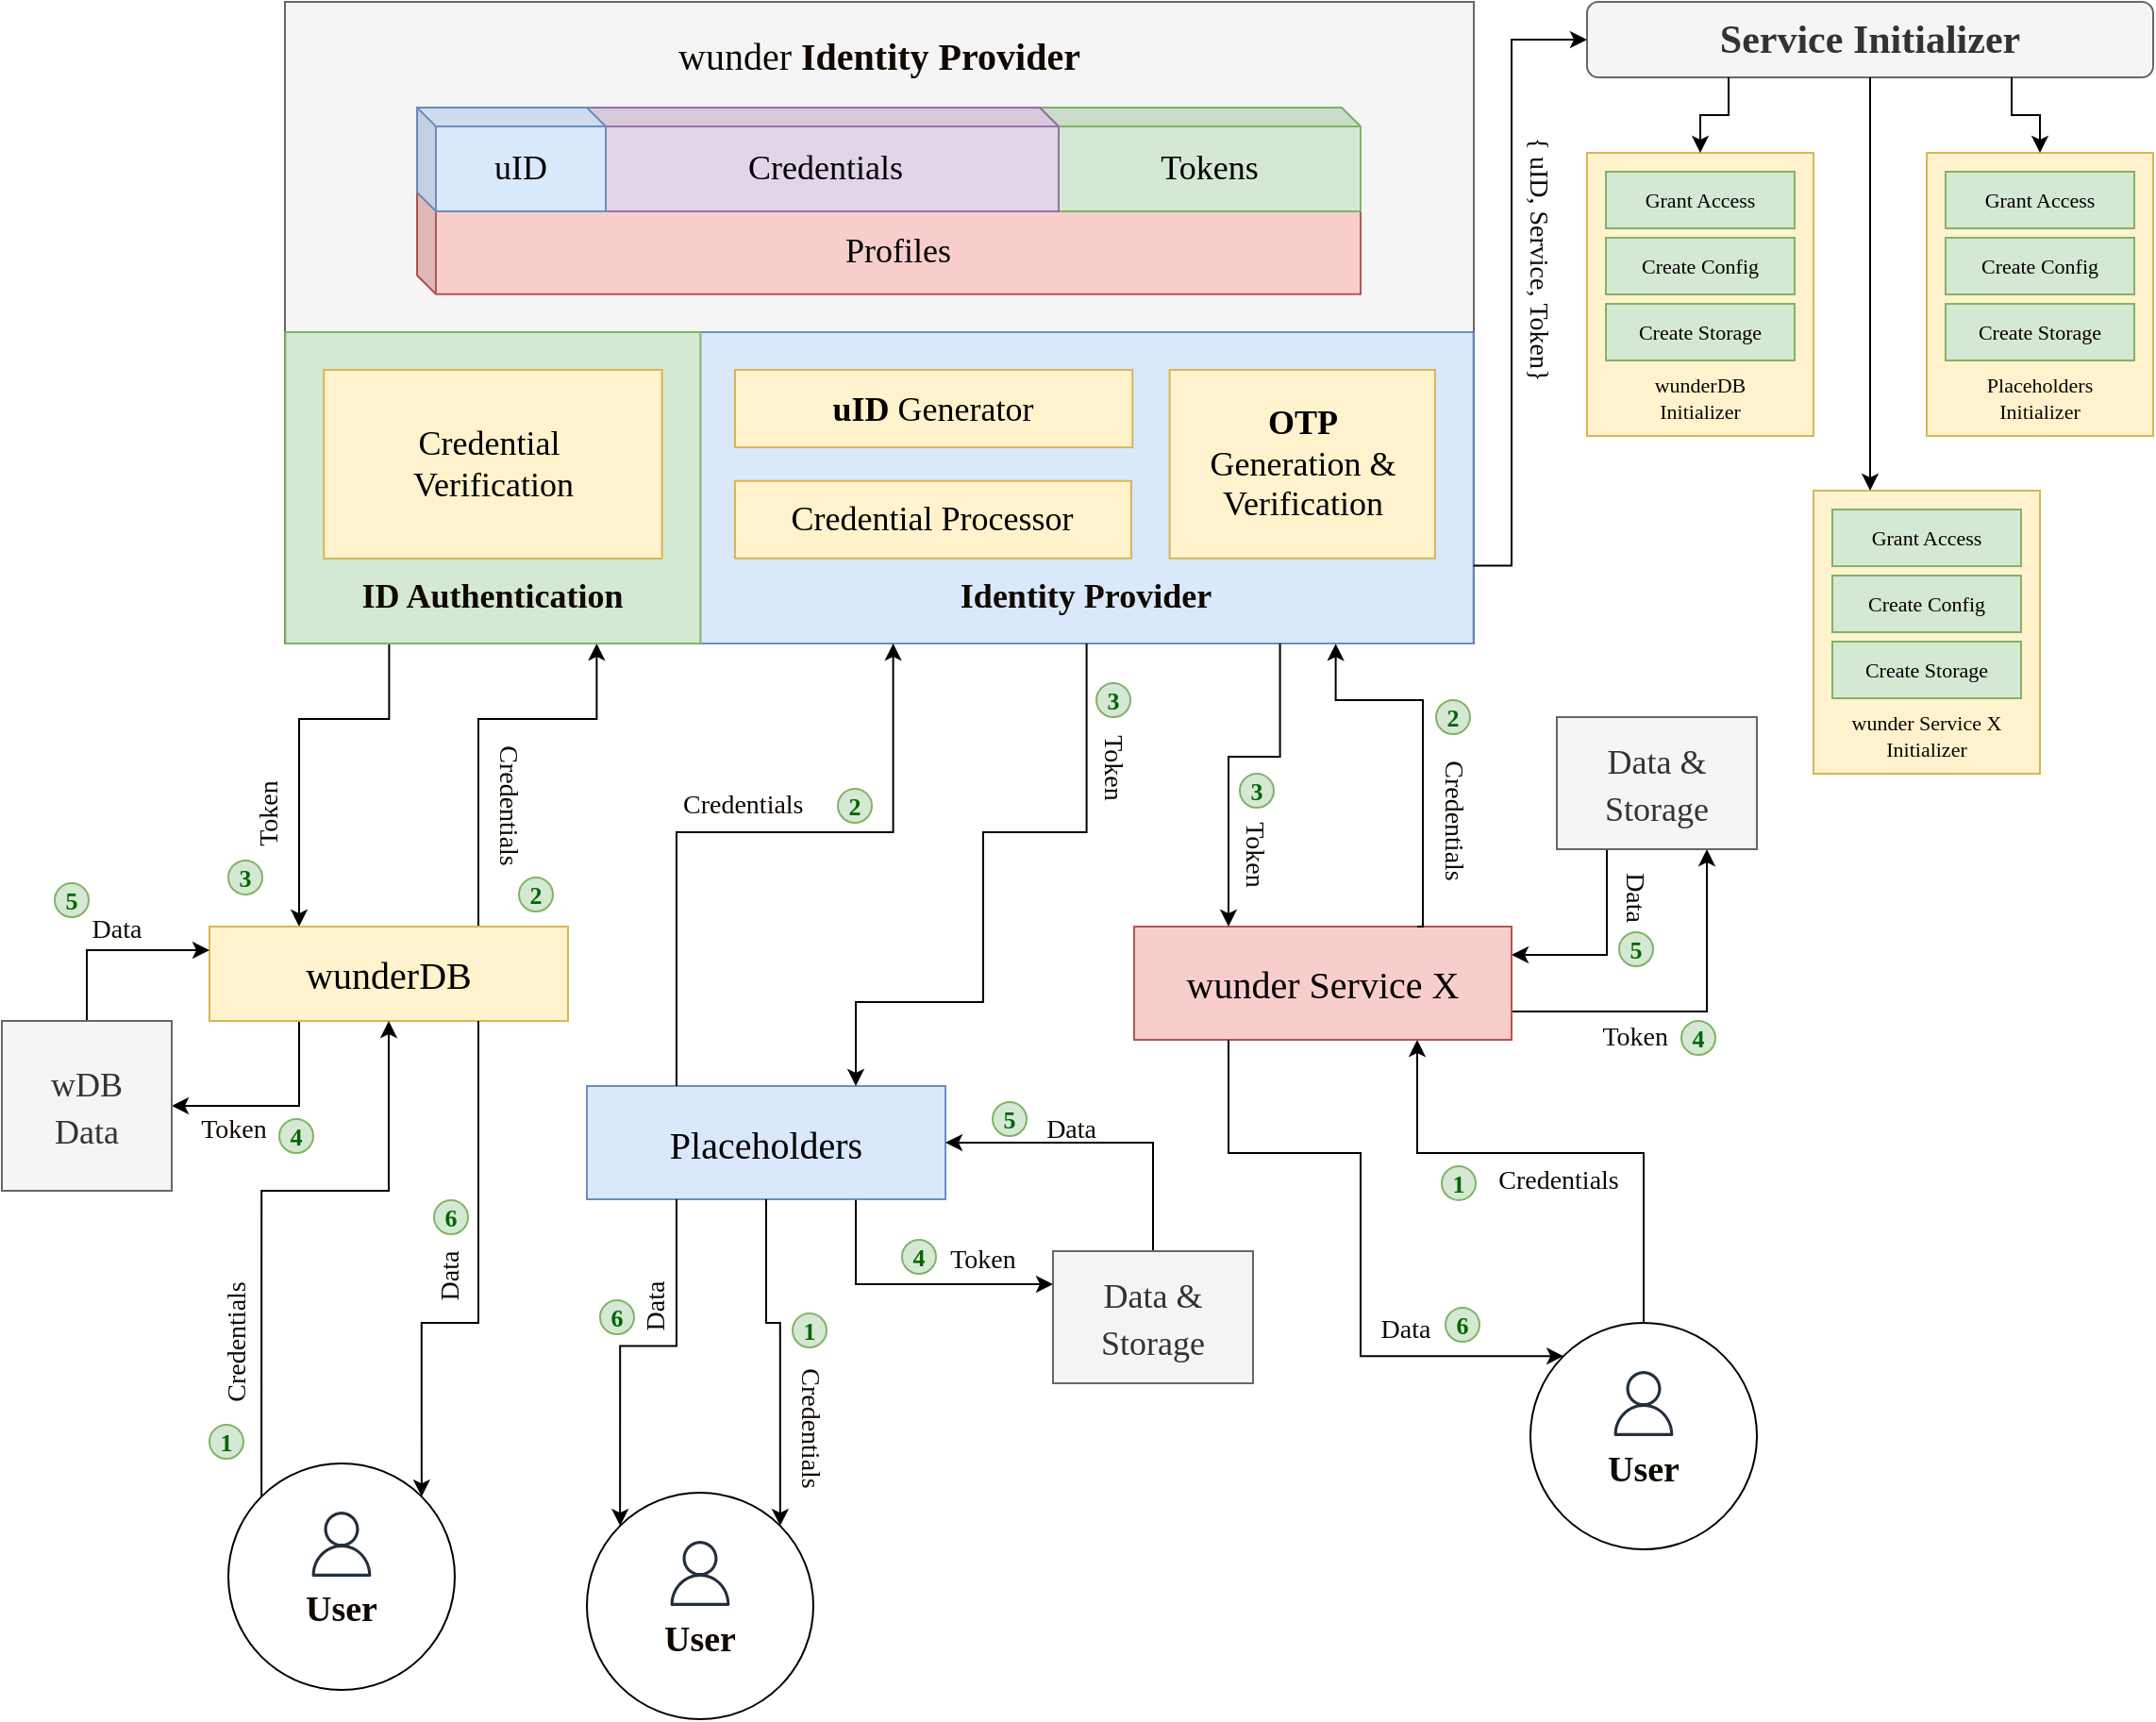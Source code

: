 <mxfile version="15.6.8" type="github">
  <diagram id="ZgDnklnv8hs0AD4zhIGA" name="Page-1">
    <mxGraphModel dx="865" dy="483" grid="1" gridSize="10" guides="1" tooltips="1" connect="1" arrows="1" fold="1" page="0" pageScale="1" pageWidth="1100" pageHeight="850" background="none" math="0" shadow="0">
      <root>
        <mxCell id="0" />
        <mxCell id="1" parent="0" />
        <mxCell id="tGK0brASN7LOrKUB66ZN-69" style="edgeStyle=orthogonalEdgeStyle;rounded=0;orthogonalLoop=1;jettySize=auto;html=1;exitX=0.75;exitY=0;exitDx=0;exitDy=0;entryX=0.75;entryY=1;entryDx=0;entryDy=0;fontFamily=Work Sans;fontSource=https%3A%2F%2Ffonts.googleapis.com%2Fcss%3Ffamily%3DWork%2BSans;fontSize=20;fontColor=#0F0900;startArrow=none;startFill=0;" parent="1" source="tGK0brASN7LOrKUB66ZN-61" target="tGK0brASN7LOrKUB66ZN-47" edge="1">
          <mxGeometry relative="1" as="geometry">
            <Array as="points">
              <mxPoint x="413" y="450" />
              <mxPoint x="475" y="450" />
            </Array>
          </mxGeometry>
        </mxCell>
        <mxCell id="tGK0brASN7LOrKUB66ZN-75" style="edgeStyle=orthogonalEdgeStyle;rounded=0;orthogonalLoop=1;jettySize=auto;html=1;exitX=0.25;exitY=0;exitDx=0;exitDy=0;entryX=0.25;entryY=1;entryDx=0;entryDy=0;fontFamily=Work Sans;fontSource=https%3A%2F%2Ffonts.googleapis.com%2Fcss%3Ffamily%3DWork%2BSans;fontSize=20;fontColor=#0F0900;startArrow=classic;startFill=1;endArrow=none;endFill=0;" parent="1" source="tGK0brASN7LOrKUB66ZN-61" target="tGK0brASN7LOrKUB66ZN-47" edge="1">
          <mxGeometry relative="1" as="geometry">
            <Array as="points">
              <mxPoint x="318" y="450" />
              <mxPoint x="365" y="450" />
            </Array>
          </mxGeometry>
        </mxCell>
        <mxCell id="tGK0brASN7LOrKUB66ZN-87" style="edgeStyle=orthogonalEdgeStyle;rounded=0;orthogonalLoop=1;jettySize=auto;html=1;exitX=0.25;exitY=1;exitDx=0;exitDy=0;entryX=1;entryY=0.5;entryDx=0;entryDy=0;fontFamily=Work Sans;fontSource=https%3A%2F%2Ffonts.googleapis.com%2Fcss%3Ffamily%3DWork%2BSans;fontSize=14;fontColor=#0F0900;startArrow=none;startFill=0;endArrow=classic;endFill=1;" parent="1" source="tGK0brASN7LOrKUB66ZN-61" target="tGK0brASN7LOrKUB66ZN-86" edge="1">
          <mxGeometry relative="1" as="geometry" />
        </mxCell>
        <mxCell id="tGK0brASN7LOrKUB66ZN-61" value="wunderDB" style="rounded=0;whiteSpace=wrap;html=1;fontFamily=Work Sans;fontSource=https%3A%2F%2Ffonts.googleapis.com%2Fcss%3Ffamily%3DWork%2BSans;fontSize=20;align=center;verticalAlign=middle;fillColor=#fff2cc;strokeColor=#d6b656;" parent="1" vertex="1">
          <mxGeometry x="270" y="560" width="190" height="50" as="geometry" />
        </mxCell>
        <mxCell id="tGK0brASN7LOrKUB66ZN-92" style="edgeStyle=orthogonalEdgeStyle;rounded=0;orthogonalLoop=1;jettySize=auto;html=1;exitX=0.75;exitY=1;exitDx=0;exitDy=0;entryX=0;entryY=0.25;entryDx=0;entryDy=0;fontFamily=Work Sans;fontSource=https%3A%2F%2Ffonts.googleapis.com%2Fcss%3Ffamily%3DWork%2BSans;fontSize=18;fontColor=#0F0900;startArrow=none;startFill=0;endArrow=classic;endFill=1;" parent="1" source="tGK0brASN7LOrKUB66ZN-62" target="tGK0brASN7LOrKUB66ZN-90" edge="1">
          <mxGeometry relative="1" as="geometry" />
        </mxCell>
        <mxCell id="tGK0brASN7LOrKUB66ZN-62" value="Placeholders&lt;span style=&quot;color: rgba(0 , 0 , 0 , 0) ; font-family: monospace ; font-size: 0px&quot;&gt;%3CmxGraphModel%3E%3Croot%3E%3CmxCell%20id%3D%220%22%2F%3E%3CmxCell%20id%3D%221%22%20parent%3D%220%22%2F%3E%3CmxCell%20id%3D%222%22%20value%3D%22wunderDB%22%20style%3D%22rounded%3D0%3BwhiteSpace%3Dwrap%3Bhtml%3D1%3BfontFamily%3DWork%20Sans%3BfontSource%3Dhttps%253A%252F%252Ffonts.googleapis.com%252Fcss%253Ffamily%253DWork%252BSans%3BfontSize%3D20%3BfontColor%3D%230F0900%3Balign%3Dcenter%3BverticalAlign%3Dmiddle%3B%22%20vertex%3D%221%22%20parent%3D%221%22%3E%3CmxGeometry%20x%3D%22160%22%20y%3D%22600%22%20width%3D%22160%22%20height%3D%2260%22%20as%3D%22geometry%22%2F%3E%3C%2FmxCell%3E%3C%2Froot%3E%3C%2FmxGraphModel%3E&lt;/span&gt;" style="rounded=0;whiteSpace=wrap;html=1;fontFamily=Work Sans;fontSource=https%3A%2F%2Ffonts.googleapis.com%2Fcss%3Ffamily%3DWork%2BSans;fontSize=20;align=center;verticalAlign=middle;fillColor=#dae8fc;strokeColor=#6c8ebf;" parent="1" vertex="1">
          <mxGeometry x="470" y="644.5" width="190" height="60" as="geometry" />
        </mxCell>
        <mxCell id="tGK0brASN7LOrKUB66ZN-127" style="edgeStyle=orthogonalEdgeStyle;rounded=0;orthogonalLoop=1;jettySize=auto;html=1;exitX=1;exitY=0.25;exitDx=0;exitDy=0;entryX=0.25;entryY=1;entryDx=0;entryDy=0;fontFamily=Work Sans;fontSource=https%3A%2F%2Ffonts.googleapis.com%2Fcss%3Ffamily%3DWork%2BSans;fontSize=19;fontColor=#0F0900;startArrow=classic;startFill=1;endArrow=none;endFill=0;" parent="1" source="tGK0brASN7LOrKUB66ZN-63" target="tGK0brASN7LOrKUB66ZN-93" edge="1">
          <mxGeometry relative="1" as="geometry" />
        </mxCell>
        <mxCell id="tGK0brASN7LOrKUB66ZN-128" style="edgeStyle=orthogonalEdgeStyle;rounded=0;orthogonalLoop=1;jettySize=auto;html=1;exitX=0.75;exitY=1;exitDx=0;exitDy=0;entryX=1;entryY=0.75;entryDx=0;entryDy=0;fontFamily=Work Sans;fontSource=https%3A%2F%2Ffonts.googleapis.com%2Fcss%3Ffamily%3DWork%2BSans;fontSize=19;fontColor=#0F0900;startArrow=classic;startFill=1;endArrow=none;endFill=0;" parent="1" source="tGK0brASN7LOrKUB66ZN-93" target="tGK0brASN7LOrKUB66ZN-63" edge="1">
          <mxGeometry relative="1" as="geometry" />
        </mxCell>
        <mxCell id="tGK0brASN7LOrKUB66ZN-131" style="edgeStyle=orthogonalEdgeStyle;rounded=0;orthogonalLoop=1;jettySize=auto;html=1;exitX=0.75;exitY=1;exitDx=0;exitDy=0;entryX=0.5;entryY=0;entryDx=0;entryDy=0;fontFamily=Work Sans;fontSource=https%3A%2F%2Ffonts.googleapis.com%2Fcss%3Ffamily%3DWork%2BSans;fontSize=19;fontColor=#0F0900;startArrow=classic;startFill=1;endArrow=none;endFill=0;" parent="1" source="tGK0brASN7LOrKUB66ZN-63" target="tGK0brASN7LOrKUB66ZN-121" edge="1">
          <mxGeometry relative="1" as="geometry">
            <Array as="points">
              <mxPoint x="910" y="680" />
              <mxPoint x="1030" y="680" />
            </Array>
          </mxGeometry>
        </mxCell>
        <mxCell id="tGK0brASN7LOrKUB66ZN-63" value="wunder Service X" style="rounded=0;whiteSpace=wrap;html=1;fontFamily=Work Sans;fontSource=https%3A%2F%2Ffonts.googleapis.com%2Fcss%3Ffamily%3DWork%2BSans;fontSize=20;align=center;verticalAlign=middle;fillColor=#f8cecc;strokeColor=#b85450;" parent="1" vertex="1">
          <mxGeometry x="760" y="560" width="200" height="60" as="geometry" />
        </mxCell>
        <mxCell id="tGK0brASN7LOrKUB66ZN-76" value="Token" style="text;html=1;strokeColor=none;fillColor=none;align=center;verticalAlign=middle;whiteSpace=wrap;rounded=0;fontFamily=Work Sans;fontSource=https%3A%2F%2Ffonts.googleapis.com%2Fcss%3Ffamily%3DWork%2BSans;fontSize=14;fontColor=#0F0900;rotation=0;direction=east;horizontal=0;fontStyle=0" parent="1" vertex="1">
          <mxGeometry x="287" y="460" width="30" height="80" as="geometry" />
        </mxCell>
        <mxCell id="tGK0brASN7LOrKUB66ZN-78" value="" style="group" parent="1" vertex="1" connectable="0">
          <mxGeometry x="310" y="70" width="630" height="340" as="geometry" />
        </mxCell>
        <mxCell id="tGK0brASN7LOrKUB66ZN-58" value="" style="rounded=0;whiteSpace=wrap;html=1;fontFamily=Work Sans;fontSource=https%3A%2F%2Ffonts.googleapis.com%2Fcss%3Ffamily%3DWork%2BSans;fontSize=18;align=center;verticalAlign=middle;fillColor=#f5f5f5;fontColor=#333333;strokeColor=#666666;" parent="tGK0brASN7LOrKUB66ZN-78" vertex="1">
          <mxGeometry width="630" height="340" as="geometry" />
        </mxCell>
        <mxCell id="tGK0brASN7LOrKUB66ZN-28" value="" style="group" parent="tGK0brASN7LOrKUB66ZN-78" vertex="1" connectable="0">
          <mxGeometry x="70" y="56" width="505" height="100" as="geometry" />
        </mxCell>
        <mxCell id="tGK0brASN7LOrKUB66ZN-2" value="Profiles" style="shape=cube;whiteSpace=wrap;html=1;boundedLbl=1;backgroundOutline=1;darkOpacity=0.05;darkOpacity2=0.1;fontFamily=Work Sans;fontSource=https%3A%2F%2Ffonts.googleapis.com%2Fcss%3Ffamily%3DWork%2BSans;fontSize=18;size=10;fillColor=#f8cecc;strokeColor=#b85450;" parent="tGK0brASN7LOrKUB66ZN-28" vertex="1">
          <mxGeometry y="43.956" width="500.0" height="54.945" as="geometry" />
        </mxCell>
        <mxCell id="tGK0brASN7LOrKUB66ZN-77" value="Tokens" style="shape=cube;whiteSpace=wrap;html=1;boundedLbl=1;backgroundOutline=1;darkOpacity=0.05;darkOpacity2=0.1;fontFamily=Work Sans;fontSource=https%3A%2F%2Ffonts.googleapis.com%2Fcss%3Ffamily%3DWork%2BSans;fontSize=18;size=10;fillColor=#d5e8d4;strokeColor=#82b366;" parent="tGK0brASN7LOrKUB66ZN-28" vertex="1">
          <mxGeometry x="330" width="170" height="54.95" as="geometry" />
        </mxCell>
        <mxCell id="tGK0brASN7LOrKUB66ZN-26" value="Credentials" style="shape=cube;whiteSpace=wrap;html=1;boundedLbl=1;backgroundOutline=1;darkOpacity=0.05;darkOpacity2=0.1;fontFamily=Work Sans;fontSource=https%3A%2F%2Ffonts.googleapis.com%2Fcss%3Ffamily%3DWork%2BSans;fontSize=18;size=10;fillColor=#e1d5e7;strokeColor=#9673a6;" parent="tGK0brASN7LOrKUB66ZN-28" vertex="1">
          <mxGeometry x="83.34" width="256.66" height="54.95" as="geometry" />
        </mxCell>
        <mxCell id="tGK0brASN7LOrKUB66ZN-25" value="uID" style="shape=cube;whiteSpace=wrap;html=1;boundedLbl=1;backgroundOutline=1;darkOpacity=0.05;darkOpacity2=0.1;fontFamily=Work Sans;fontSource=https%3A%2F%2Ffonts.googleapis.com%2Fcss%3Ffamily%3DWork%2BSans;fontSize=18;size=10;fillColor=#dae8fc;strokeColor=#6c8ebf;" parent="tGK0brASN7LOrKUB66ZN-28" vertex="1">
          <mxGeometry width="100" height="54.95" as="geometry" />
        </mxCell>
        <mxCell id="tGK0brASN7LOrKUB66ZN-59" value="wunder &lt;b&gt;Identity Provider&lt;/b&gt;" style="text;html=1;strokeColor=none;fillColor=none;align=center;verticalAlign=middle;whiteSpace=wrap;rounded=0;fontFamily=Work Sans;fontSource=https%3A%2F%2Ffonts.googleapis.com%2Fcss%3Ffamily%3DWork%2BSans;fontSize=20;fontColor=#0F0900;fontStyle=0" parent="tGK0brASN7LOrKUB66ZN-78" vertex="1">
          <mxGeometry x="170" y="13" width="290" height="30" as="geometry" />
        </mxCell>
        <mxCell id="tGK0brASN7LOrKUB66ZN-67" value="" style="group" parent="tGK0brASN7LOrKUB66ZN-78" vertex="1" connectable="0">
          <mxGeometry x="0.2" y="175" width="629.6" height="165" as="geometry" />
        </mxCell>
        <mxCell id="tGK0brASN7LOrKUB66ZN-65" value="" style="group" parent="tGK0brASN7LOrKUB66ZN-67" vertex="1" connectable="0">
          <mxGeometry x="219.6" width="410" height="165" as="geometry" />
        </mxCell>
        <mxCell id="tGK0brASN7LOrKUB66ZN-31" value="" style="rounded=0;whiteSpace=wrap;html=1;fontFamily=Work Sans;fontSource=https%3A%2F%2Ffonts.googleapis.com%2Fcss%3Ffamily%3DWork%2BSans;fontSize=18;align=center;verticalAlign=middle;fillColor=#dae8fc;strokeColor=#6c8ebf;" parent="tGK0brASN7LOrKUB66ZN-65" vertex="1">
          <mxGeometry width="410" height="165" as="geometry" />
        </mxCell>
        <mxCell id="tGK0brASN7LOrKUB66ZN-1" value="&lt;font style=&quot;font-size: 18px&quot;&gt;&lt;b&gt;uID &lt;/b&gt;Generator&lt;/font&gt;" style="rounded=1;whiteSpace=wrap;html=1;fontSize=13;fontFamily=Work Sans;fontSource=https%3A%2F%2Ffonts.googleapis.com%2Fcss%3Ffamily%3DWork%2BSans;fillColor=#fff2cc;strokeColor=#d6b656;arcSize=0;" parent="tGK0brASN7LOrKUB66ZN-65" vertex="1">
          <mxGeometry x="18.68" y="20" width="210.66" height="41.03" as="geometry" />
        </mxCell>
        <mxCell id="tGK0brASN7LOrKUB66ZN-34" value="&lt;span&gt;Credential Processor&lt;/span&gt;" style="rounded=0;whiteSpace=wrap;html=1;fontFamily=Work Sans;fontSource=https%3A%2F%2Ffonts.googleapis.com%2Fcss%3Ffamily%3DWork%2BSans;fontSize=18;align=center;verticalAlign=middle;fillColor=#fff2cc;strokeColor=#d6b656;fontStyle=0" parent="tGK0brASN7LOrKUB66ZN-65" vertex="1">
          <mxGeometry x="18.68" y="78.84" width="210" height="41.03" as="geometry" />
        </mxCell>
        <mxCell id="tGK0brASN7LOrKUB66ZN-36" value="Identity Provider" style="text;html=1;strokeColor=none;fillColor=none;align=center;verticalAlign=middle;whiteSpace=wrap;rounded=0;fontFamily=Work Sans;fontSource=https%3A%2F%2Ffonts.googleapis.com%2Fcss%3Ffamily%3DWork%2BSans;fontSize=18;fontColor=#0F0900;fontStyle=1" parent="tGK0brASN7LOrKUB66ZN-65" vertex="1">
          <mxGeometry x="19.34" y="128.49" width="371.32" height="22.51" as="geometry" />
        </mxCell>
        <mxCell id="tGK0brASN7LOrKUB66ZN-64" value="&lt;span&gt;&lt;b&gt;OTP&lt;br&gt;&lt;/b&gt;Generation &amp;amp; Verification&lt;br&gt;&lt;/span&gt;" style="rounded=0;whiteSpace=wrap;html=1;fontFamily=Work Sans;fontSource=https%3A%2F%2Ffonts.googleapis.com%2Fcss%3Ffamily%3DWork%2BSans;fontSize=18;align=center;verticalAlign=middle;fillColor=#fff2cc;strokeColor=#d6b656;fontStyle=0" parent="tGK0brASN7LOrKUB66ZN-65" vertex="1">
          <mxGeometry x="249" y="20" width="140.66" height="99.87" as="geometry" />
        </mxCell>
        <mxCell id="tGK0brASN7LOrKUB66ZN-66" value="" style="group" parent="tGK0brASN7LOrKUB66ZN-67" vertex="1" connectable="0">
          <mxGeometry width="220" height="165" as="geometry" />
        </mxCell>
        <mxCell id="tGK0brASN7LOrKUB66ZN-47" value="" style="rounded=0;whiteSpace=wrap;html=1;fontFamily=Work Sans;fontSource=https%3A%2F%2Ffonts.googleapis.com%2Fcss%3Ffamily%3DWork%2BSans;fontSize=18;align=center;verticalAlign=middle;fillColor=#d5e8d4;strokeColor=#82b366;" parent="tGK0brASN7LOrKUB66ZN-66" vertex="1">
          <mxGeometry width="220" height="165" as="geometry" />
        </mxCell>
        <mxCell id="tGK0brASN7LOrKUB66ZN-49" value="&lt;span&gt;Credential&amp;nbsp;&lt;br&gt;Verification&lt;br&gt;&lt;/span&gt;" style="rounded=0;whiteSpace=wrap;html=1;fontFamily=Work Sans;fontSource=https%3A%2F%2Ffonts.googleapis.com%2Fcss%3Ffamily%3DWork%2BSans;fontSize=18;align=center;verticalAlign=middle;fillColor=#fff2cc;strokeColor=#d6b656;fontStyle=0" parent="tGK0brASN7LOrKUB66ZN-66" vertex="1">
          <mxGeometry x="20.4" y="20" width="179.2" height="100" as="geometry" />
        </mxCell>
        <mxCell id="tGK0brASN7LOrKUB66ZN-50" value="ID Authentication" style="text;html=1;strokeColor=none;fillColor=none;align=center;verticalAlign=middle;whiteSpace=wrap;rounded=0;fontFamily=Work Sans;fontSource=https%3A%2F%2Ffonts.googleapis.com%2Fcss%3Ffamily%3DWork%2BSans;fontSize=18;fontColor=#0F0900;fontStyle=1" parent="tGK0brASN7LOrKUB66ZN-66" vertex="1">
          <mxGeometry x="18.88" y="128.49" width="182.24" height="22.51" as="geometry" />
        </mxCell>
        <mxCell id="tGK0brASN7LOrKUB66ZN-79" value="Credentials" style="text;html=1;strokeColor=none;fillColor=none;align=center;verticalAlign=middle;whiteSpace=wrap;rounded=0;fontFamily=Work Sans;fontSource=https%3A%2F%2Ffonts.googleapis.com%2Fcss%3Ffamily%3DWork%2BSans;fontSize=14;fontColor=#0F0900;rotation=-180;direction=west;horizontal=0;fontStyle=0;" parent="1" vertex="1">
          <mxGeometry x="413" y="458" width="30" height="76" as="geometry" />
        </mxCell>
        <mxCell id="tGK0brASN7LOrKUB66ZN-80" value="Credentials" style="text;html=1;strokeColor=none;fillColor=none;align=left;verticalAlign=middle;whiteSpace=wrap;rounded=0;fontFamily=Work Sans;fontSource=https%3A%2F%2Ffonts.googleapis.com%2Fcss%3Ffamily%3DWork%2BSans;fontSize=14;fontColor=#0F0900;rotation=90;direction=west;horizontal=0;fontStyle=0;" parent="1" vertex="1">
          <mxGeometry x="554" y="446" width="30" height="100" as="geometry" />
        </mxCell>
        <mxCell id="tGK0brASN7LOrKUB66ZN-81" value="Token" style="text;html=1;strokeColor=none;fillColor=none;align=center;verticalAlign=middle;whiteSpace=wrap;rounded=0;fontFamily=Work Sans;fontSource=https%3A%2F%2Ffonts.googleapis.com%2Fcss%3Ffamily%3DWork%2BSans;fontSize=14;fontColor=#0F0900;rotation=-180;direction=east;horizontal=0;fontStyle=0" parent="1" vertex="1">
          <mxGeometry x="734" y="446" width="30" height="59" as="geometry" />
        </mxCell>
        <mxCell id="tGK0brASN7LOrKUB66ZN-84" value="Token" style="text;html=1;strokeColor=none;fillColor=none;align=center;verticalAlign=middle;whiteSpace=wrap;rounded=0;fontFamily=Work Sans;fontSource=https%3A%2F%2Ffonts.googleapis.com%2Fcss%3Ffamily%3DWork%2BSans;fontSize=14;fontColor=#0F0900;rotation=-180;direction=east;horizontal=0;fontStyle=0" parent="1" vertex="1">
          <mxGeometry x="809" y="492" width="30" height="59" as="geometry" />
        </mxCell>
        <mxCell id="tGK0brASN7LOrKUB66ZN-85" value="Credentials" style="text;html=1;strokeColor=none;fillColor=none;align=center;verticalAlign=middle;whiteSpace=wrap;rounded=0;fontFamily=Work Sans;fontSource=https%3A%2F%2Ffonts.googleapis.com%2Fcss%3Ffamily%3DWork%2BSans;fontSize=14;fontColor=#0F0900;rotation=-180;direction=west;horizontal=0;fontStyle=0;" parent="1" vertex="1">
          <mxGeometry x="914" y="462" width="30" height="84" as="geometry" />
        </mxCell>
        <mxCell id="tGK0brASN7LOrKUB66ZN-89" style="edgeStyle=orthogonalEdgeStyle;rounded=0;orthogonalLoop=1;jettySize=auto;html=1;exitX=0.5;exitY=0;exitDx=0;exitDy=0;entryX=0;entryY=0.25;entryDx=0;entryDy=0;fontFamily=Work Sans;fontSource=https%3A%2F%2Ffonts.googleapis.com%2Fcss%3Ffamily%3DWork%2BSans;fontSize=14;fontColor=#0F0900;startArrow=none;startFill=0;endArrow=classic;endFill=1;" parent="1" source="tGK0brASN7LOrKUB66ZN-86" target="tGK0brASN7LOrKUB66ZN-61" edge="1">
          <mxGeometry relative="1" as="geometry" />
        </mxCell>
        <mxCell id="tGK0brASN7LOrKUB66ZN-86" value="&lt;font style=&quot;font-size: 18px&quot;&gt;wDB&lt;br&gt;Data&lt;/font&gt;" style="rounded=0;whiteSpace=wrap;html=1;fontFamily=Work Sans;fontSource=https%3A%2F%2Ffonts.googleapis.com%2Fcss%3Ffamily%3DWork%2BSans;fontSize=20;align=center;verticalAlign=middle;fillColor=#f5f5f5;strokeColor=#666666;fontColor=#333333;" parent="1" vertex="1">
          <mxGeometry x="160" y="610" width="90" height="90" as="geometry" />
        </mxCell>
        <mxCell id="tGK0brASN7LOrKUB66ZN-91" style="edgeStyle=orthogonalEdgeStyle;rounded=0;orthogonalLoop=1;jettySize=auto;html=1;exitX=0.5;exitY=0;exitDx=0;exitDy=0;entryX=1;entryY=0.5;entryDx=0;entryDy=0;fontFamily=Work Sans;fontSource=https%3A%2F%2Ffonts.googleapis.com%2Fcss%3Ffamily%3DWork%2BSans;fontSize=18;fontColor=#0F0900;startArrow=none;startFill=0;endArrow=classic;endFill=1;" parent="1" source="tGK0brASN7LOrKUB66ZN-90" target="tGK0brASN7LOrKUB66ZN-62" edge="1">
          <mxGeometry relative="1" as="geometry" />
        </mxCell>
        <mxCell id="tGK0brASN7LOrKUB66ZN-90" value="&lt;span style=&quot;font-size: 18px&quot;&gt;Data &amp;amp;&lt;br&gt;Storage&lt;br&gt;&lt;/span&gt;" style="rounded=0;whiteSpace=wrap;html=1;fontFamily=Work Sans;fontSource=https%3A%2F%2Ffonts.googleapis.com%2Fcss%3Ffamily%3DWork%2BSans;fontSize=20;align=center;verticalAlign=middle;fillColor=#f5f5f5;strokeColor=#666666;fontColor=#333333;" parent="1" vertex="1">
          <mxGeometry x="717" y="732" width="106" height="70" as="geometry" />
        </mxCell>
        <mxCell id="tGK0brASN7LOrKUB66ZN-93" value="&lt;span style=&quot;font-size: 18px&quot;&gt;Data &amp;amp;&lt;br&gt;Storage&lt;br&gt;&lt;/span&gt;" style="rounded=0;whiteSpace=wrap;html=1;fontFamily=Work Sans;fontSource=https%3A%2F%2Ffonts.googleapis.com%2Fcss%3Ffamily%3DWork%2BSans;fontSize=20;align=center;verticalAlign=middle;fillColor=#f5f5f5;strokeColor=#666666;fontColor=#333333;" parent="1" vertex="1">
          <mxGeometry x="984" y="449" width="106" height="70" as="geometry" />
        </mxCell>
        <mxCell id="tGK0brASN7LOrKUB66ZN-98" style="edgeStyle=orthogonalEdgeStyle;rounded=0;orthogonalLoop=1;jettySize=auto;html=1;exitX=0;exitY=0;exitDx=0;exitDy=0;entryX=0.5;entryY=1;entryDx=0;entryDy=0;fontFamily=Work Sans;fontSource=https%3A%2F%2Ffonts.googleapis.com%2Fcss%3Ffamily%3DWork%2BSans;fontSize=18;fontColor=#0F0900;startArrow=none;startFill=0;endArrow=classic;endFill=1;" parent="1" source="tGK0brASN7LOrKUB66ZN-96" target="tGK0brASN7LOrKUB66ZN-61" edge="1">
          <mxGeometry relative="1" as="geometry">
            <Array as="points">
              <mxPoint x="298" y="700" />
              <mxPoint x="365" y="700" />
            </Array>
          </mxGeometry>
        </mxCell>
        <mxCell id="tGK0brASN7LOrKUB66ZN-100" style="edgeStyle=orthogonalEdgeStyle;rounded=0;orthogonalLoop=1;jettySize=auto;html=1;exitX=1;exitY=0;exitDx=0;exitDy=0;entryX=0.75;entryY=1;entryDx=0;entryDy=0;fontFamily=Work Sans;fontSource=https%3A%2F%2Ffonts.googleapis.com%2Fcss%3Ffamily%3DWork%2BSans;fontSize=18;fontColor=#0F0900;startArrow=classic;startFill=1;endArrow=none;endFill=0;" parent="1" source="tGK0brASN7LOrKUB66ZN-96" target="tGK0brASN7LOrKUB66ZN-61" edge="1">
          <mxGeometry relative="1" as="geometry">
            <Array as="points">
              <mxPoint x="382" y="770" />
              <mxPoint x="413" y="770" />
            </Array>
          </mxGeometry>
        </mxCell>
        <mxCell id="tGK0brASN7LOrKUB66ZN-104" value="Credentials" style="text;html=1;strokeColor=none;fillColor=none;align=center;verticalAlign=middle;whiteSpace=wrap;rounded=0;fontFamily=Work Sans;fontSource=https%3A%2F%2Ffonts.googleapis.com%2Fcss%3Ffamily%3DWork%2BSans;fontSize=14;fontColor=#0F0900;rotation=0;direction=west;horizontal=0;fontStyle=0;" parent="1" vertex="1">
          <mxGeometry x="270" y="730" width="30" height="100" as="geometry" />
        </mxCell>
        <mxCell id="tGK0brASN7LOrKUB66ZN-105" value="Token" style="text;html=1;strokeColor=none;fillColor=none;align=center;verticalAlign=middle;whiteSpace=wrap;rounded=0;fontFamily=Work Sans;fontSource=https%3A%2F%2Ffonts.googleapis.com%2Fcss%3Ffamily%3DWork%2BSans;fontSize=14;fontColor=#0F0900;rotation=90;direction=east;horizontal=0;fontStyle=0" parent="1" vertex="1">
          <mxGeometry x="268" y="644" width="30" height="48" as="geometry" />
        </mxCell>
        <mxCell id="tGK0brASN7LOrKUB66ZN-106" value="Data" style="text;html=1;strokeColor=none;fillColor=none;align=center;verticalAlign=middle;whiteSpace=wrap;rounded=0;fontFamily=Work Sans;fontSource=https%3A%2F%2Ffonts.googleapis.com%2Fcss%3Ffamily%3DWork%2BSans;fontSize=14;fontColor=#0F0900;rotation=0;direction=west;horizontal=0;fontStyle=0;" parent="1" vertex="1">
          <mxGeometry x="383" y="720" width="30" height="50" as="geometry" />
        </mxCell>
        <mxCell id="tGK0brASN7LOrKUB66ZN-107" value="Data" style="text;html=1;strokeColor=none;fillColor=none;align=center;verticalAlign=middle;whiteSpace=wrap;rounded=0;fontFamily=Work Sans;fontSource=https%3A%2F%2Ffonts.googleapis.com%2Fcss%3Ffamily%3DWork%2BSans;fontSize=14;fontColor=#0F0900;rotation=90;direction=west;horizontal=0;fontStyle=0;" parent="1" vertex="1">
          <mxGeometry x="206" y="537" width="30" height="50" as="geometry" />
        </mxCell>
        <mxCell id="tGK0brASN7LOrKUB66ZN-108" value="" style="group" parent="1" vertex="1" connectable="0">
          <mxGeometry x="280" y="844.5" width="120" height="120" as="geometry" />
        </mxCell>
        <mxCell id="tGK0brASN7LOrKUB66ZN-96" value="" style="ellipse;whiteSpace=wrap;html=1;aspect=fixed;fontFamily=Work Sans;fontSource=https%3A%2F%2Ffonts.googleapis.com%2Fcss%3Ffamily%3DWork%2BSans;fontSize=18;fontColor=#0F0900;align=center;verticalAlign=middle;" parent="tGK0brASN7LOrKUB66ZN-108" vertex="1">
          <mxGeometry width="120" height="120" as="geometry" />
        </mxCell>
        <mxCell id="tGK0brASN7LOrKUB66ZN-97" value="" style="sketch=0;outlineConnect=0;fontColor=#232F3E;gradientColor=none;fillColor=#232F3E;strokeColor=none;dashed=0;verticalLabelPosition=bottom;verticalAlign=top;align=center;html=1;fontSize=12;fontStyle=0;aspect=fixed;pointerEvents=1;shape=mxgraph.aws4.user;fontFamily=Work Sans;fontSource=https%3A%2F%2Ffonts.googleapis.com%2Fcss%3Ffamily%3DWork%2BSans;" parent="tGK0brASN7LOrKUB66ZN-108" vertex="1">
          <mxGeometry x="42.75" y="25.5" width="34.5" height="34.5" as="geometry" />
        </mxCell>
        <mxCell id="tGK0brASN7LOrKUB66ZN-102" value="User" style="text;html=1;strokeColor=none;fillColor=none;align=center;verticalAlign=middle;whiteSpace=wrap;rounded=0;fontFamily=Work Sans;fontSource=https%3A%2F%2Ffonts.googleapis.com%2Fcss%3Ffamily%3DWork%2BSans;fontSize=19;fontColor=#0F0900;fontStyle=1" parent="tGK0brASN7LOrKUB66ZN-108" vertex="1">
          <mxGeometry x="30" y="62.5" width="60" height="30" as="geometry" />
        </mxCell>
        <mxCell id="tGK0brASN7LOrKUB66ZN-109" value="" style="group" parent="1" vertex="1" connectable="0">
          <mxGeometry x="470" y="860" width="120" height="120" as="geometry" />
        </mxCell>
        <mxCell id="tGK0brASN7LOrKUB66ZN-110" value="" style="ellipse;whiteSpace=wrap;html=1;aspect=fixed;fontFamily=Work Sans;fontSource=https%3A%2F%2Ffonts.googleapis.com%2Fcss%3Ffamily%3DWork%2BSans;fontSize=18;fontColor=#0F0900;align=center;verticalAlign=middle;" parent="tGK0brASN7LOrKUB66ZN-109" vertex="1">
          <mxGeometry width="120" height="120" as="geometry" />
        </mxCell>
        <mxCell id="tGK0brASN7LOrKUB66ZN-111" value="" style="sketch=0;outlineConnect=0;fontColor=#232F3E;gradientColor=none;fillColor=#232F3E;strokeColor=none;dashed=0;verticalLabelPosition=bottom;verticalAlign=top;align=center;html=1;fontSize=12;fontStyle=0;aspect=fixed;pointerEvents=1;shape=mxgraph.aws4.user;fontFamily=Work Sans;fontSource=https%3A%2F%2Ffonts.googleapis.com%2Fcss%3Ffamily%3DWork%2BSans;" parent="tGK0brASN7LOrKUB66ZN-109" vertex="1">
          <mxGeometry x="42.75" y="25.5" width="34.5" height="34.5" as="geometry" />
        </mxCell>
        <mxCell id="tGK0brASN7LOrKUB66ZN-112" value="User" style="text;html=1;strokeColor=none;fillColor=none;align=center;verticalAlign=middle;whiteSpace=wrap;rounded=0;fontFamily=Work Sans;fontSource=https%3A%2F%2Ffonts.googleapis.com%2Fcss%3Ffamily%3DWork%2BSans;fontSize=19;fontColor=#0F0900;fontStyle=1" parent="tGK0brASN7LOrKUB66ZN-109" vertex="1">
          <mxGeometry x="30" y="62.5" width="60" height="30" as="geometry" />
        </mxCell>
        <mxCell id="tGK0brASN7LOrKUB66ZN-113" style="edgeStyle=orthogonalEdgeStyle;rounded=0;orthogonalLoop=1;jettySize=auto;html=1;exitX=0;exitY=0;exitDx=0;exitDy=0;entryX=0.25;entryY=1;entryDx=0;entryDy=0;fontFamily=Work Sans;fontSource=https%3A%2F%2Ffonts.googleapis.com%2Fcss%3Ffamily%3DWork%2BSans;fontSize=19;fontColor=#0F0900;startArrow=classic;startFill=1;endArrow=none;endFill=0;" parent="1" source="tGK0brASN7LOrKUB66ZN-110" target="tGK0brASN7LOrKUB66ZN-62" edge="1">
          <mxGeometry relative="1" as="geometry" />
        </mxCell>
        <mxCell id="tGK0brASN7LOrKUB66ZN-115" value="Credentials" style="text;html=1;strokeColor=none;fillColor=none;align=center;verticalAlign=middle;whiteSpace=wrap;rounded=0;fontFamily=Work Sans;fontSource=https%3A%2F%2Ffonts.googleapis.com%2Fcss%3Ffamily%3DWork%2BSans;fontSize=14;fontColor=#0F0900;rotation=-180;direction=west;horizontal=0;fontStyle=0;" parent="1" vertex="1">
          <mxGeometry x="573" y="781" width="30" height="90" as="geometry" />
        </mxCell>
        <mxCell id="tGK0brASN7LOrKUB66ZN-116" value="Data" style="text;html=1;strokeColor=none;fillColor=none;align=center;verticalAlign=middle;whiteSpace=wrap;rounded=0;fontFamily=Work Sans;fontSource=https%3A%2F%2Ffonts.googleapis.com%2Fcss%3Ffamily%3DWork%2BSans;fontSize=14;fontColor=#0F0900;rotation=0;direction=west;horizontal=0;fontStyle=0;" parent="1" vertex="1">
          <mxGeometry x="492" y="736" width="30" height="50" as="geometry" />
        </mxCell>
        <mxCell id="tGK0brASN7LOrKUB66ZN-117" value="Data" style="text;html=1;strokeColor=none;fillColor=none;align=right;verticalAlign=middle;whiteSpace=wrap;rounded=0;fontFamily=Work Sans;fontSource=https%3A%2F%2Ffonts.googleapis.com%2Fcss%3Ffamily%3DWork%2BSans;fontSize=14;fontColor=#0F0900;rotation=90;direction=west;horizontal=0;fontStyle=0;" parent="1" vertex="1">
          <mxGeometry x="708" y="649" width="30" height="37" as="geometry" />
        </mxCell>
        <mxCell id="tGK0brASN7LOrKUB66ZN-119" value="Token" style="text;html=1;strokeColor=none;fillColor=none;align=center;verticalAlign=middle;whiteSpace=wrap;rounded=0;fontFamily=Work Sans;fontSource=https%3A%2F%2Ffonts.googleapis.com%2Fcss%3Ffamily%3DWork%2BSans;fontSize=14;fontColor=#0F0900;rotation=90;direction=east;horizontal=0;fontStyle=0" parent="1" vertex="1">
          <mxGeometry x="665" y="712" width="30" height="50" as="geometry" />
        </mxCell>
        <mxCell id="tGK0brASN7LOrKUB66ZN-120" value="" style="group" parent="1" vertex="1" connectable="0">
          <mxGeometry x="970" y="770" width="120" height="120" as="geometry" />
        </mxCell>
        <mxCell id="tGK0brASN7LOrKUB66ZN-121" value="" style="ellipse;whiteSpace=wrap;html=1;aspect=fixed;fontFamily=Work Sans;fontSource=https%3A%2F%2Ffonts.googleapis.com%2Fcss%3Ffamily%3DWork%2BSans;fontSize=18;fontColor=#0F0900;align=center;verticalAlign=middle;" parent="tGK0brASN7LOrKUB66ZN-120" vertex="1">
          <mxGeometry width="120" height="120" as="geometry" />
        </mxCell>
        <mxCell id="tGK0brASN7LOrKUB66ZN-122" value="" style="sketch=0;outlineConnect=0;fontColor=#232F3E;gradientColor=none;fillColor=#232F3E;strokeColor=none;dashed=0;verticalLabelPosition=bottom;verticalAlign=top;align=center;html=1;fontSize=12;fontStyle=0;aspect=fixed;pointerEvents=1;shape=mxgraph.aws4.user;fontFamily=Work Sans;fontSource=https%3A%2F%2Ffonts.googleapis.com%2Fcss%3Ffamily%3DWork%2BSans;" parent="tGK0brASN7LOrKUB66ZN-120" vertex="1">
          <mxGeometry x="42.75" y="25.5" width="34.5" height="34.5" as="geometry" />
        </mxCell>
        <mxCell id="tGK0brASN7LOrKUB66ZN-123" value="User" style="text;html=1;strokeColor=none;fillColor=none;align=center;verticalAlign=middle;whiteSpace=wrap;rounded=0;fontFamily=Work Sans;fontSource=https%3A%2F%2Ffonts.googleapis.com%2Fcss%3Ffamily%3DWork%2BSans;fontSize=19;fontColor=#0F0900;fontStyle=1" parent="tGK0brASN7LOrKUB66ZN-120" vertex="1">
          <mxGeometry x="30" y="62.5" width="60" height="30" as="geometry" />
        </mxCell>
        <mxCell id="tGK0brASN7LOrKUB66ZN-124" style="edgeStyle=orthogonalEdgeStyle;rounded=0;orthogonalLoop=1;jettySize=auto;html=1;exitX=0;exitY=0;exitDx=0;exitDy=0;entryX=0.25;entryY=1;entryDx=0;entryDy=0;fontFamily=Work Sans;fontSource=https%3A%2F%2Ffonts.googleapis.com%2Fcss%3Ffamily%3DWork%2BSans;fontSize=19;fontColor=#0F0900;startArrow=classic;startFill=1;endArrow=none;endFill=0;" parent="1" source="tGK0brASN7LOrKUB66ZN-121" target="tGK0brASN7LOrKUB66ZN-63" edge="1">
          <mxGeometry relative="1" as="geometry">
            <Array as="points">
              <mxPoint x="880" y="788" />
              <mxPoint x="880" y="680" />
              <mxPoint x="810" y="680" />
            </Array>
          </mxGeometry>
        </mxCell>
        <mxCell id="tGK0brASN7LOrKUB66ZN-129" value="Data" style="text;html=1;strokeColor=none;fillColor=none;align=right;verticalAlign=middle;whiteSpace=wrap;rounded=0;fontFamily=Work Sans;fontSource=https%3A%2F%2Ffonts.googleapis.com%2Fcss%3Ffamily%3DWork%2BSans;fontSize=14;fontColor=#0F0900;rotation=-180;direction=west;horizontal=0;fontStyle=0;" parent="1" vertex="1">
          <mxGeometry x="1010" y="527" width="30" height="33" as="geometry" />
        </mxCell>
        <mxCell id="tGK0brASN7LOrKUB66ZN-132" value="Token" style="text;html=1;strokeColor=none;fillColor=none;align=right;verticalAlign=middle;whiteSpace=wrap;rounded=0;fontFamily=Work Sans;fontSource=https%3A%2F%2Ffonts.googleapis.com%2Fcss%3Ffamily%3DWork%2BSans;fontSize=14;fontColor=#0F0900;rotation=90;direction=east;horizontal=0;fontStyle=0" parent="1" vertex="1">
          <mxGeometry x="1000" y="589" width="30" height="60" as="geometry" />
        </mxCell>
        <mxCell id="tGK0brASN7LOrKUB66ZN-133" value="Credentials" style="text;html=1;strokeColor=none;fillColor=none;align=center;verticalAlign=middle;whiteSpace=wrap;rounded=0;fontFamily=Work Sans;fontSource=https%3A%2F%2Ffonts.googleapis.com%2Fcss%3Ffamily%3DWork%2BSans;fontSize=14;fontColor=#0F0900;rotation=90;direction=west;horizontal=0;fontStyle=0;" parent="1" vertex="1">
          <mxGeometry x="970" y="650" width="30" height="90" as="geometry" />
        </mxCell>
        <mxCell id="tGK0brASN7LOrKUB66ZN-134" value="Data" style="text;html=1;strokeColor=none;fillColor=none;align=center;verticalAlign=middle;whiteSpace=wrap;rounded=0;fontFamily=Work Sans;fontSource=https%3A%2F%2Ffonts.googleapis.com%2Fcss%3Ffamily%3DWork%2BSans;fontSize=14;fontColor=#0F0900;rotation=90;direction=west;horizontal=0;fontStyle=0;" parent="1" vertex="1">
          <mxGeometry x="889" y="749" width="30" height="50" as="geometry" />
        </mxCell>
        <mxCell id="tGK0brASN7LOrKUB66ZN-70" style="edgeStyle=orthogonalEdgeStyle;rounded=0;orthogonalLoop=1;jettySize=auto;html=1;exitX=0.5;exitY=1;exitDx=0;exitDy=0;fontFamily=Work Sans;fontSource=https%3A%2F%2Ffonts.googleapis.com%2Fcss%3Ffamily%3DWork%2BSans;fontSize=20;fontColor=#0F0900;startArrow=none;startFill=0;entryX=0.75;entryY=0;entryDx=0;entryDy=0;" parent="1" source="tGK0brASN7LOrKUB66ZN-31" target="tGK0brASN7LOrKUB66ZN-62" edge="1">
          <mxGeometry relative="1" as="geometry">
            <mxPoint x="540" y="460" as="sourcePoint" />
            <Array as="points">
              <mxPoint x="735" y="510" />
              <mxPoint x="680" y="510" />
              <mxPoint x="680" y="600" />
              <mxPoint x="613" y="600" />
            </Array>
          </mxGeometry>
        </mxCell>
        <mxCell id="tGK0brASN7LOrKUB66ZN-82" style="edgeStyle=orthogonalEdgeStyle;rounded=0;orthogonalLoop=1;jettySize=auto;html=1;exitX=0.75;exitY=1;exitDx=0;exitDy=0;entryX=0.25;entryY=0;entryDx=0;entryDy=0;fontFamily=Work Sans;fontSource=https%3A%2F%2Ffonts.googleapis.com%2Fcss%3Ffamily%3DWork%2BSans;fontSize=14;fontColor=#0F0900;startArrow=none;startFill=0;endArrow=classic;endFill=1;" parent="1" source="tGK0brASN7LOrKUB66ZN-31" target="tGK0brASN7LOrKUB66ZN-63" edge="1">
          <mxGeometry relative="1" as="geometry">
            <Array as="points">
              <mxPoint x="837" y="470" />
              <mxPoint x="810" y="470" />
            </Array>
          </mxGeometry>
        </mxCell>
        <mxCell id="tGK0brASN7LOrKUB66ZN-83" style="edgeStyle=orthogonalEdgeStyle;rounded=0;orthogonalLoop=1;jettySize=auto;html=1;exitX=0.822;exitY=1.001;exitDx=0;exitDy=0;entryX=0.75;entryY=0;entryDx=0;entryDy=0;fontFamily=Work Sans;fontSource=https%3A%2F%2Ffonts.googleapis.com%2Fcss%3Ffamily%3DWork%2BSans;fontSize=14;fontColor=#0F0900;startArrow=classic;startFill=1;endArrow=none;endFill=0;exitPerimeter=0;" parent="1" source="tGK0brASN7LOrKUB66ZN-31" target="tGK0brASN7LOrKUB66ZN-63" edge="1">
          <mxGeometry relative="1" as="geometry">
            <Array as="points">
              <mxPoint x="867" y="440" />
              <mxPoint x="913" y="440" />
            </Array>
          </mxGeometry>
        </mxCell>
        <mxCell id="tGK0brASN7LOrKUB66ZN-138" value="&lt;font style=&quot;font-size: 13px;&quot;&gt;&lt;b style=&quot;font-size: 13px;&quot;&gt;4&lt;/b&gt;&lt;/font&gt;" style="ellipse;whiteSpace=wrap;html=1;aspect=fixed;fontFamily=Work Sans;fontSource=https%3A%2F%2Ffonts.googleapis.com%2Fcss%3Ffamily%3DWork%2BSans;fontSize=13;align=center;verticalAlign=middle;fillColor=#d5e8d4;strokeColor=#82b366;fontColor=#006600;" parent="1" vertex="1">
          <mxGeometry x="307" y="662" width="18" height="18" as="geometry" />
        </mxCell>
        <mxCell id="tGK0brASN7LOrKUB66ZN-141" value="&lt;font style=&quot;font-size: 13px;&quot;&gt;&lt;b style=&quot;font-size: 13px;&quot;&gt;1&lt;/b&gt;&lt;/font&gt;" style="ellipse;whiteSpace=wrap;html=1;aspect=fixed;fontFamily=Work Sans;fontSource=https%3A%2F%2Ffonts.googleapis.com%2Fcss%3Ffamily%3DWork%2BSans;fontSize=13;align=center;verticalAlign=middle;fillColor=#d5e8d4;strokeColor=#82b366;fontColor=#006600;" parent="1" vertex="1">
          <mxGeometry x="270" y="824" width="18" height="18" as="geometry" />
        </mxCell>
        <mxCell id="tGK0brASN7LOrKUB66ZN-142" value="&lt;font style=&quot;font-size: 13px;&quot;&gt;&lt;b style=&quot;font-size: 13px;&quot;&gt;2&lt;/b&gt;&lt;/font&gt;" style="ellipse;whiteSpace=wrap;html=1;aspect=fixed;fontFamily=Work Sans;fontSource=https%3A%2F%2Ffonts.googleapis.com%2Fcss%3Ffamily%3DWork%2BSans;fontSize=13;align=center;verticalAlign=middle;fillColor=#d5e8d4;strokeColor=#82b366;fontColor=#006600;" parent="1" vertex="1">
          <mxGeometry x="434" y="534" width="18" height="18" as="geometry" />
        </mxCell>
        <mxCell id="tGK0brASN7LOrKUB66ZN-145" value="&lt;font style=&quot;font-size: 13px;&quot;&gt;&lt;b style=&quot;font-size: 13px;&quot;&gt;3&lt;/b&gt;&lt;/font&gt;" style="ellipse;whiteSpace=wrap;html=1;aspect=fixed;fontFamily=Work Sans;fontSource=https%3A%2F%2Ffonts.googleapis.com%2Fcss%3Ffamily%3DWork%2BSans;fontSize=13;align=center;verticalAlign=middle;fillColor=#d5e8d4;strokeColor=#82b366;fontColor=#006600;" parent="1" vertex="1">
          <mxGeometry x="280" y="525" width="18" height="18" as="geometry" />
        </mxCell>
        <mxCell id="tGK0brASN7LOrKUB66ZN-146" value="&lt;font style=&quot;font-size: 13px&quot;&gt;&lt;b style=&quot;font-size: 13px&quot;&gt;5&lt;/b&gt;&lt;/font&gt;" style="ellipse;whiteSpace=wrap;html=1;aspect=fixed;fontFamily=Work Sans;fontSource=https%3A%2F%2Ffonts.googleapis.com%2Fcss%3Ffamily%3DWork%2BSans;fontSize=13;align=center;verticalAlign=middle;fillColor=#d5e8d4;strokeColor=#82b366;fontColor=#006600;" parent="1" vertex="1">
          <mxGeometry x="188" y="537" width="18" height="18" as="geometry" />
        </mxCell>
        <mxCell id="tGK0brASN7LOrKUB66ZN-147" value="&lt;font style=&quot;font-size: 13px&quot;&gt;&lt;b style=&quot;font-size: 13px&quot;&gt;6&lt;/b&gt;&lt;/font&gt;" style="ellipse;whiteSpace=wrap;html=1;aspect=fixed;fontFamily=Work Sans;fontSource=https%3A%2F%2Ffonts.googleapis.com%2Fcss%3Ffamily%3DWork%2BSans;fontSize=13;align=center;verticalAlign=middle;fillColor=#d5e8d4;strokeColor=#82b366;fontColor=#006600;" parent="1" vertex="1">
          <mxGeometry x="389" y="705" width="18" height="18" as="geometry" />
        </mxCell>
        <mxCell id="tGK0brASN7LOrKUB66ZN-149" value="&lt;font style=&quot;font-size: 13px;&quot;&gt;&lt;b style=&quot;font-size: 13px;&quot;&gt;1&lt;/b&gt;&lt;/font&gt;" style="ellipse;whiteSpace=wrap;html=1;aspect=fixed;fontFamily=Work Sans;fontSource=https%3A%2F%2Ffonts.googleapis.com%2Fcss%3Ffamily%3DWork%2BSans;fontSize=13;align=center;verticalAlign=middle;fillColor=#d5e8d4;strokeColor=#82b366;fontColor=#006600;" parent="1" vertex="1">
          <mxGeometry x="579" y="765" width="18" height="18" as="geometry" />
        </mxCell>
        <mxCell id="tGK0brASN7LOrKUB66ZN-150" value="&lt;font style=&quot;font-size: 13px&quot;&gt;&lt;b style=&quot;font-size: 13px&quot;&gt;2&lt;/b&gt;&lt;/font&gt;" style="ellipse;whiteSpace=wrap;html=1;aspect=fixed;fontFamily=Work Sans;fontSource=https%3A%2F%2Ffonts.googleapis.com%2Fcss%3Ffamily%3DWork%2BSans;fontSize=13;align=center;verticalAlign=middle;fillColor=#d5e8d4;strokeColor=#82b366;fontColor=#006600;" parent="1" vertex="1">
          <mxGeometry x="603" y="487" width="18" height="18" as="geometry" />
        </mxCell>
        <mxCell id="tGK0brASN7LOrKUB66ZN-151" value="&lt;font style=&quot;font-size: 13px&quot;&gt;&lt;b style=&quot;font-size: 13px&quot;&gt;3&lt;/b&gt;&lt;/font&gt;" style="ellipse;whiteSpace=wrap;html=1;aspect=fixed;fontFamily=Work Sans;fontSource=https%3A%2F%2Ffonts.googleapis.com%2Fcss%3Ffamily%3DWork%2BSans;fontSize=13;align=center;verticalAlign=middle;fillColor=#d5e8d4;strokeColor=#82b366;fontColor=#006600;" parent="1" vertex="1">
          <mxGeometry x="740" y="431" width="18" height="18" as="geometry" />
        </mxCell>
        <mxCell id="tGK0brASN7LOrKUB66ZN-153" value="&lt;font style=&quot;font-size: 13px&quot;&gt;&lt;b style=&quot;font-size: 13px&quot;&gt;4&lt;/b&gt;&lt;/font&gt;" style="ellipse;whiteSpace=wrap;html=1;aspect=fixed;fontFamily=Work Sans;fontSource=https%3A%2F%2Ffonts.googleapis.com%2Fcss%3Ffamily%3DWork%2BSans;fontSize=13;align=center;verticalAlign=middle;fillColor=#d5e8d4;strokeColor=#82b366;fontColor=#006600;" parent="1" vertex="1">
          <mxGeometry x="637" y="726" width="18" height="18" as="geometry" />
        </mxCell>
        <mxCell id="tGK0brASN7LOrKUB66ZN-156" value="&lt;font style=&quot;font-size: 13px&quot;&gt;&lt;b style=&quot;font-size: 13px&quot;&gt;5&lt;/b&gt;&lt;/font&gt;" style="ellipse;whiteSpace=wrap;html=1;aspect=fixed;fontFamily=Work Sans;fontSource=https%3A%2F%2Ffonts.googleapis.com%2Fcss%3Ffamily%3DWork%2BSans;fontSize=13;align=center;verticalAlign=middle;fillColor=#d5e8d4;strokeColor=#82b366;fontColor=#006600;" parent="1" vertex="1">
          <mxGeometry x="685" y="653" width="18" height="18" as="geometry" />
        </mxCell>
        <mxCell id="tGK0brASN7LOrKUB66ZN-157" value="&lt;font style=&quot;font-size: 13px&quot;&gt;&lt;b style=&quot;font-size: 13px&quot;&gt;6&lt;/b&gt;&lt;/font&gt;" style="ellipse;whiteSpace=wrap;html=1;aspect=fixed;fontFamily=Work Sans;fontSource=https%3A%2F%2Ffonts.googleapis.com%2Fcss%3Ffamily%3DWork%2BSans;fontSize=13;align=center;verticalAlign=middle;fillColor=#d5e8d4;strokeColor=#82b366;fontColor=#006600;" parent="1" vertex="1">
          <mxGeometry x="477" y="758" width="18" height="18" as="geometry" />
        </mxCell>
        <mxCell id="tGK0brASN7LOrKUB66ZN-158" value="&lt;font style=&quot;font-size: 13px;&quot;&gt;&lt;b style=&quot;font-size: 13px;&quot;&gt;1&lt;/b&gt;&lt;/font&gt;" style="ellipse;whiteSpace=wrap;html=1;aspect=fixed;fontFamily=Work Sans;fontSource=https%3A%2F%2Ffonts.googleapis.com%2Fcss%3Ffamily%3DWork%2BSans;fontSize=13;align=center;verticalAlign=middle;fillColor=#d5e8d4;strokeColor=#82b366;fontColor=#006600;" parent="1" vertex="1">
          <mxGeometry x="923" y="687" width="18" height="18" as="geometry" />
        </mxCell>
        <mxCell id="tGK0brASN7LOrKUB66ZN-159" value="&lt;font style=&quot;font-size: 13px&quot;&gt;&lt;b style=&quot;font-size: 13px&quot;&gt;6&lt;/b&gt;&lt;/font&gt;" style="ellipse;whiteSpace=wrap;html=1;aspect=fixed;fontFamily=Work Sans;fontSource=https%3A%2F%2Ffonts.googleapis.com%2Fcss%3Ffamily%3DWork%2BSans;fontSize=13;align=center;verticalAlign=middle;fillColor=#d5e8d4;strokeColor=#82b366;fontColor=#006600;" parent="1" vertex="1">
          <mxGeometry x="925" y="762" width="18" height="18" as="geometry" />
        </mxCell>
        <mxCell id="tGK0brASN7LOrKUB66ZN-160" value="&lt;font style=&quot;font-size: 13px&quot;&gt;&lt;b style=&quot;font-size: 13px&quot;&gt;2&lt;/b&gt;&lt;/font&gt;" style="ellipse;whiteSpace=wrap;html=1;aspect=fixed;fontFamily=Work Sans;fontSource=https%3A%2F%2Ffonts.googleapis.com%2Fcss%3Ffamily%3DWork%2BSans;fontSize=13;align=center;verticalAlign=middle;fillColor=#d5e8d4;strokeColor=#82b366;fontColor=#006600;" parent="1" vertex="1">
          <mxGeometry x="920" y="440" width="18" height="18" as="geometry" />
        </mxCell>
        <mxCell id="tGK0brASN7LOrKUB66ZN-161" value="&lt;font style=&quot;font-size: 13px&quot;&gt;&lt;b style=&quot;font-size: 13px&quot;&gt;3&lt;/b&gt;&lt;/font&gt;" style="ellipse;whiteSpace=wrap;html=1;aspect=fixed;fontFamily=Work Sans;fontSource=https%3A%2F%2Ffonts.googleapis.com%2Fcss%3Ffamily%3DWork%2BSans;fontSize=13;align=center;verticalAlign=middle;fillColor=#d5e8d4;strokeColor=#82b366;fontColor=#006600;" parent="1" vertex="1">
          <mxGeometry x="816" y="479" width="18" height="18" as="geometry" />
        </mxCell>
        <mxCell id="tGK0brASN7LOrKUB66ZN-163" value="&lt;font style=&quot;font-size: 13px&quot;&gt;&lt;b style=&quot;font-size: 13px&quot;&gt;4&lt;/b&gt;&lt;/font&gt;" style="ellipse;whiteSpace=wrap;html=1;aspect=fixed;fontFamily=Work Sans;fontSource=https%3A%2F%2Ffonts.googleapis.com%2Fcss%3Ffamily%3DWork%2BSans;fontSize=13;align=center;verticalAlign=middle;fillColor=#d5e8d4;strokeColor=#82b366;fontColor=#006600;" parent="1" vertex="1">
          <mxGeometry x="1050" y="610" width="18" height="18" as="geometry" />
        </mxCell>
        <mxCell id="tGK0brASN7LOrKUB66ZN-164" value="&lt;font style=&quot;font-size: 13px&quot;&gt;&lt;b style=&quot;font-size: 13px&quot;&gt;5&lt;/b&gt;&lt;/font&gt;" style="ellipse;whiteSpace=wrap;html=1;aspect=fixed;fontFamily=Work Sans;fontSource=https%3A%2F%2Ffonts.googleapis.com%2Fcss%3Ffamily%3DWork%2BSans;fontSize=13;align=center;verticalAlign=middle;fillColor=#d5e8d4;strokeColor=#82b366;fontColor=#006600;" parent="1" vertex="1">
          <mxGeometry x="1017" y="563" width="18" height="18" as="geometry" />
        </mxCell>
        <mxCell id="tGK0brASN7LOrKUB66ZN-165" style="edgeStyle=orthogonalEdgeStyle;rounded=0;orthogonalLoop=1;jettySize=auto;html=1;exitX=1;exitY=0;exitDx=0;exitDy=0;entryX=0.5;entryY=1;entryDx=0;entryDy=0;fontFamily=Work Sans;fontSource=https%3A%2F%2Ffonts.googleapis.com%2Fcss%3Ffamily%3DWork%2BSans;fontSize=13;fontColor=#006600;startArrow=classic;startFill=1;endArrow=none;endFill=0;" parent="1" source="tGK0brASN7LOrKUB66ZN-110" target="tGK0brASN7LOrKUB66ZN-62" edge="1">
          <mxGeometry relative="1" as="geometry">
            <Array as="points">
              <mxPoint x="572" y="770" />
              <mxPoint x="565" y="770" />
            </Array>
          </mxGeometry>
        </mxCell>
        <mxCell id="tGK0brASN7LOrKUB66ZN-168" style="edgeStyle=orthogonalEdgeStyle;rounded=0;orthogonalLoop=1;jettySize=auto;html=1;exitX=0.25;exitY=1;exitDx=0;exitDy=0;entryX=0.25;entryY=0;entryDx=0;entryDy=0;fontFamily=Work Sans;fontSource=https%3A%2F%2Ffonts.googleapis.com%2Fcss%3Ffamily%3DWork%2BSans;fontSize=13;fontColor=#006600;startArrow=classic;startFill=1;endArrow=none;endFill=0;" parent="1" source="tGK0brASN7LOrKUB66ZN-31" target="tGK0brASN7LOrKUB66ZN-62" edge="1">
          <mxGeometry relative="1" as="geometry">
            <Array as="points">
              <mxPoint x="632" y="510" />
              <mxPoint x="518" y="510" />
            </Array>
          </mxGeometry>
        </mxCell>
        <mxCell id="liQKBqPlSNbXr3aWcino-1" value="&lt;font style=&quot;font-size: 21px&quot;&gt;&lt;b&gt;Service Initializer&lt;/b&gt;&lt;/font&gt;" style="rounded=1;whiteSpace=wrap;html=1;fontFamily=Work Sans;fontSource=https%3A%2F%2Ffonts.googleapis.com%2Fcss%3Ffamily%3DWork%2BSans;fontSize=13;fontColor=#333333;align=center;verticalAlign=middle;fillColor=#f5f5f5;strokeColor=#666666;" vertex="1" parent="1">
          <mxGeometry x="1000" y="70" width="300" height="40" as="geometry" />
        </mxCell>
        <mxCell id="liQKBqPlSNbXr3aWcino-2" style="edgeStyle=orthogonalEdgeStyle;rounded=0;orthogonalLoop=1;jettySize=auto;html=1;exitX=0;exitY=0.5;exitDx=0;exitDy=0;entryX=1;entryY=0.75;entryDx=0;entryDy=0;fontFamily=Work Sans;fontSource=https%3A%2F%2Ffonts.googleapis.com%2Fcss%3Ffamily%3DWork%2BSans;fontSize=21;fontColor=#006600;startArrow=classic;startFill=1;endArrow=none;endFill=0;" edge="1" parent="1" source="liQKBqPlSNbXr3aWcino-1" target="tGK0brASN7LOrKUB66ZN-31">
          <mxGeometry relative="1" as="geometry">
            <Array as="points">
              <mxPoint x="960" y="90" />
              <mxPoint x="960" y="369" />
            </Array>
          </mxGeometry>
        </mxCell>
        <mxCell id="liQKBqPlSNbXr3aWcino-5" value="&lt;div&gt;&lt;span&gt;{&amp;nbsp;&lt;/span&gt;&lt;span&gt;uID,&amp;nbsp;&lt;/span&gt;&lt;span&gt;Service,&amp;nbsp;&lt;/span&gt;&lt;span&gt;Token&lt;/span&gt;&lt;span&gt;}&lt;/span&gt;&lt;/div&gt;" style="text;html=1;strokeColor=none;fillColor=none;align=center;verticalAlign=middle;whiteSpace=wrap;rounded=0;fontFamily=Work Sans;fontSource=https%3A%2F%2Ffonts.googleapis.com%2Fcss%3Ffamily%3DWork%2BSans;fontSize=14;fontColor=#0F0900;rotation=-180;direction=west;horizontal=0;fontStyle=0;" vertex="1" parent="1">
          <mxGeometry x="960" y="130" width="29" height="153" as="geometry" />
        </mxCell>
        <mxCell id="liQKBqPlSNbXr3aWcino-12" value="" style="group" vertex="1" connectable="0" parent="1">
          <mxGeometry x="1000" y="150" width="120" height="150" as="geometry" />
        </mxCell>
        <mxCell id="liQKBqPlSNbXr3aWcino-10" value="" style="rounded=0;whiteSpace=wrap;html=1;fontFamily=Work Sans;fontSource=https%3A%2F%2Ffonts.googleapis.com%2Fcss%3Ffamily%3DWork%2BSans;fontSize=11;align=center;verticalAlign=middle;fillColor=#fff2cc;strokeColor=#d6b656;" vertex="1" parent="liQKBqPlSNbXr3aWcino-12">
          <mxGeometry width="120" height="150" as="geometry" />
        </mxCell>
        <mxCell id="liQKBqPlSNbXr3aWcino-7" value="&lt;font style=&quot;font-size: 11px;&quot;&gt;Create Storage&lt;/font&gt;" style="rounded=0;whiteSpace=wrap;html=1;fontFamily=Work Sans;fontSource=https%3A%2F%2Ffonts.googleapis.com%2Fcss%3Ffamily%3DWork%2BSans;fontSize=11;align=center;verticalAlign=middle;fillColor=#d5e8d4;strokeColor=#82b366;" vertex="1" parent="liQKBqPlSNbXr3aWcino-12">
          <mxGeometry x="10" y="80" width="100" height="30" as="geometry" />
        </mxCell>
        <mxCell id="liQKBqPlSNbXr3aWcino-8" value="&lt;font style=&quot;font-size: 11px&quot;&gt;Create Config&lt;/font&gt;" style="rounded=0;whiteSpace=wrap;html=1;fontFamily=Work Sans;fontSource=https%3A%2F%2Ffonts.googleapis.com%2Fcss%3Ffamily%3DWork%2BSans;fontSize=11;align=center;verticalAlign=middle;fillColor=#d5e8d4;strokeColor=#82b366;" vertex="1" parent="liQKBqPlSNbXr3aWcino-12">
          <mxGeometry x="10" y="45" width="100" height="30" as="geometry" />
        </mxCell>
        <mxCell id="liQKBqPlSNbXr3aWcino-9" value="&lt;font style=&quot;font-size: 11px&quot;&gt;Grant Access&lt;/font&gt;" style="rounded=0;whiteSpace=wrap;html=1;fontFamily=Work Sans;fontSource=https%3A%2F%2Ffonts.googleapis.com%2Fcss%3Ffamily%3DWork%2BSans;fontSize=11;align=center;verticalAlign=middle;fillColor=#d5e8d4;strokeColor=#82b366;" vertex="1" parent="liQKBqPlSNbXr3aWcino-12">
          <mxGeometry x="10" y="10" width="100" height="30" as="geometry" />
        </mxCell>
        <mxCell id="liQKBqPlSNbXr3aWcino-11" value="wunderDB&lt;br&gt;Initializer" style="text;html=1;strokeColor=none;fillColor=none;align=center;verticalAlign=middle;whiteSpace=wrap;rounded=0;fontFamily=Work Sans;fontSource=https%3A%2F%2Ffonts.googleapis.com%2Fcss%3Ffamily%3DWork%2BSans;fontSize=11;fontColor=#0A0504;" vertex="1" parent="liQKBqPlSNbXr3aWcino-12">
          <mxGeometry x="10" y="115" width="100" height="30" as="geometry" />
        </mxCell>
        <mxCell id="liQKBqPlSNbXr3aWcino-13" value="" style="group" vertex="1" connectable="0" parent="1">
          <mxGeometry x="1180" y="150" width="120" height="150" as="geometry" />
        </mxCell>
        <mxCell id="liQKBqPlSNbXr3aWcino-14" value="" style="rounded=0;whiteSpace=wrap;html=1;fontFamily=Work Sans;fontSource=https%3A%2F%2Ffonts.googleapis.com%2Fcss%3Ffamily%3DWork%2BSans;fontSize=11;align=center;verticalAlign=middle;fillColor=#fff2cc;strokeColor=#d6b656;" vertex="1" parent="liQKBqPlSNbXr3aWcino-13">
          <mxGeometry width="120" height="150" as="geometry" />
        </mxCell>
        <mxCell id="liQKBqPlSNbXr3aWcino-15" value="&lt;font style=&quot;font-size: 11px;&quot;&gt;Create Storage&lt;/font&gt;" style="rounded=0;whiteSpace=wrap;html=1;fontFamily=Work Sans;fontSource=https%3A%2F%2Ffonts.googleapis.com%2Fcss%3Ffamily%3DWork%2BSans;fontSize=11;align=center;verticalAlign=middle;fillColor=#d5e8d4;strokeColor=#82b366;" vertex="1" parent="liQKBqPlSNbXr3aWcino-13">
          <mxGeometry x="10" y="80" width="100" height="30" as="geometry" />
        </mxCell>
        <mxCell id="liQKBqPlSNbXr3aWcino-16" value="&lt;font style=&quot;font-size: 11px&quot;&gt;Create Config&lt;/font&gt;" style="rounded=0;whiteSpace=wrap;html=1;fontFamily=Work Sans;fontSource=https%3A%2F%2Ffonts.googleapis.com%2Fcss%3Ffamily%3DWork%2BSans;fontSize=11;align=center;verticalAlign=middle;fillColor=#d5e8d4;strokeColor=#82b366;" vertex="1" parent="liQKBqPlSNbXr3aWcino-13">
          <mxGeometry x="10" y="45" width="100" height="30" as="geometry" />
        </mxCell>
        <mxCell id="liQKBqPlSNbXr3aWcino-17" value="&lt;font style=&quot;font-size: 11px&quot;&gt;Grant Access&lt;/font&gt;" style="rounded=0;whiteSpace=wrap;html=1;fontFamily=Work Sans;fontSource=https%3A%2F%2Ffonts.googleapis.com%2Fcss%3Ffamily%3DWork%2BSans;fontSize=11;align=center;verticalAlign=middle;fillColor=#d5e8d4;strokeColor=#82b366;" vertex="1" parent="liQKBqPlSNbXr3aWcino-13">
          <mxGeometry x="10" y="10" width="100" height="30" as="geometry" />
        </mxCell>
        <mxCell id="liQKBqPlSNbXr3aWcino-18" value="Placeholders&lt;br&gt;Initializer" style="text;html=1;strokeColor=none;fillColor=none;align=center;verticalAlign=middle;whiteSpace=wrap;rounded=0;fontFamily=Work Sans;fontSource=https%3A%2F%2Ffonts.googleapis.com%2Fcss%3Ffamily%3DWork%2BSans;fontSize=11;fontColor=#0A0504;" vertex="1" parent="liQKBqPlSNbXr3aWcino-13">
          <mxGeometry x="10" y="115" width="100" height="30" as="geometry" />
        </mxCell>
        <mxCell id="liQKBqPlSNbXr3aWcino-19" value="" style="group" vertex="1" connectable="0" parent="1">
          <mxGeometry x="1120" y="329" width="120" height="150" as="geometry" />
        </mxCell>
        <mxCell id="liQKBqPlSNbXr3aWcino-20" value="" style="rounded=0;whiteSpace=wrap;html=1;fontFamily=Work Sans;fontSource=https%3A%2F%2Ffonts.googleapis.com%2Fcss%3Ffamily%3DWork%2BSans;fontSize=11;align=center;verticalAlign=middle;fillColor=#fff2cc;strokeColor=#d6b656;" vertex="1" parent="liQKBqPlSNbXr3aWcino-19">
          <mxGeometry width="120" height="150" as="geometry" />
        </mxCell>
        <mxCell id="liQKBqPlSNbXr3aWcino-21" value="&lt;font style=&quot;font-size: 11px;&quot;&gt;Create Storage&lt;/font&gt;" style="rounded=0;whiteSpace=wrap;html=1;fontFamily=Work Sans;fontSource=https%3A%2F%2Ffonts.googleapis.com%2Fcss%3Ffamily%3DWork%2BSans;fontSize=11;align=center;verticalAlign=middle;fillColor=#d5e8d4;strokeColor=#82b366;" vertex="1" parent="liQKBqPlSNbXr3aWcino-19">
          <mxGeometry x="10" y="80" width="100" height="30" as="geometry" />
        </mxCell>
        <mxCell id="liQKBqPlSNbXr3aWcino-22" value="&lt;font style=&quot;font-size: 11px&quot;&gt;Create Config&lt;/font&gt;" style="rounded=0;whiteSpace=wrap;html=1;fontFamily=Work Sans;fontSource=https%3A%2F%2Ffonts.googleapis.com%2Fcss%3Ffamily%3DWork%2BSans;fontSize=11;align=center;verticalAlign=middle;fillColor=#d5e8d4;strokeColor=#82b366;" vertex="1" parent="liQKBqPlSNbXr3aWcino-19">
          <mxGeometry x="10" y="45" width="100" height="30" as="geometry" />
        </mxCell>
        <mxCell id="liQKBqPlSNbXr3aWcino-23" value="&lt;font style=&quot;font-size: 11px&quot;&gt;Grant Access&lt;/font&gt;" style="rounded=0;whiteSpace=wrap;html=1;fontFamily=Work Sans;fontSource=https%3A%2F%2Ffonts.googleapis.com%2Fcss%3Ffamily%3DWork%2BSans;fontSize=11;align=center;verticalAlign=middle;fillColor=#d5e8d4;strokeColor=#82b366;" vertex="1" parent="liQKBqPlSNbXr3aWcino-19">
          <mxGeometry x="10" y="10" width="100" height="30" as="geometry" />
        </mxCell>
        <mxCell id="liQKBqPlSNbXr3aWcino-24" value="wunder Service X&lt;br&gt;Initializer" style="text;html=1;strokeColor=none;fillColor=none;align=center;verticalAlign=middle;whiteSpace=wrap;rounded=0;fontFamily=Work Sans;fontSource=https%3A%2F%2Ffonts.googleapis.com%2Fcss%3Ffamily%3DWork%2BSans;fontSize=11;fontColor=#0A0504;" vertex="1" parent="liQKBqPlSNbXr3aWcino-19">
          <mxGeometry x="10" y="115" width="100" height="30" as="geometry" />
        </mxCell>
        <mxCell id="liQKBqPlSNbXr3aWcino-25" style="edgeStyle=orthogonalEdgeStyle;rounded=0;orthogonalLoop=1;jettySize=auto;html=1;exitX=0.5;exitY=0;exitDx=0;exitDy=0;entryX=0.25;entryY=1;entryDx=0;entryDy=0;fontFamily=Work Sans;fontSource=https%3A%2F%2Ffonts.googleapis.com%2Fcss%3Ffamily%3DWork%2BSans;fontSize=11;fontColor=#0A0504;startArrow=classic;startFill=1;endArrow=none;endFill=0;" edge="1" parent="1" source="liQKBqPlSNbXr3aWcino-10" target="liQKBqPlSNbXr3aWcino-1">
          <mxGeometry relative="1" as="geometry" />
        </mxCell>
        <mxCell id="liQKBqPlSNbXr3aWcino-26" style="edgeStyle=orthogonalEdgeStyle;rounded=0;orthogonalLoop=1;jettySize=auto;html=1;exitX=0.5;exitY=0;exitDx=0;exitDy=0;entryX=0.75;entryY=1;entryDx=0;entryDy=0;fontFamily=Work Sans;fontSource=https%3A%2F%2Ffonts.googleapis.com%2Fcss%3Ffamily%3DWork%2BSans;fontSize=11;fontColor=#0A0504;startArrow=classic;startFill=1;endArrow=none;endFill=0;" edge="1" parent="1" source="liQKBqPlSNbXr3aWcino-14" target="liQKBqPlSNbXr3aWcino-1">
          <mxGeometry relative="1" as="geometry" />
        </mxCell>
        <mxCell id="liQKBqPlSNbXr3aWcino-27" style="edgeStyle=orthogonalEdgeStyle;rounded=0;orthogonalLoop=1;jettySize=auto;html=1;exitX=0.25;exitY=0;exitDx=0;exitDy=0;entryX=0.5;entryY=1;entryDx=0;entryDy=0;fontFamily=Work Sans;fontSource=https%3A%2F%2Ffonts.googleapis.com%2Fcss%3Ffamily%3DWork%2BSans;fontSize=11;fontColor=#0A0504;startArrow=classic;startFill=1;endArrow=none;endFill=0;" edge="1" parent="1" source="liQKBqPlSNbXr3aWcino-20" target="liQKBqPlSNbXr3aWcino-1">
          <mxGeometry relative="1" as="geometry" />
        </mxCell>
      </root>
    </mxGraphModel>
  </diagram>
</mxfile>
